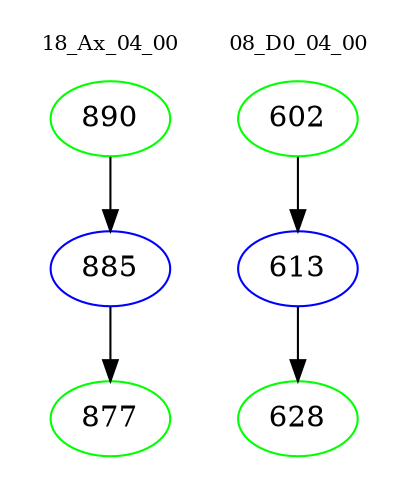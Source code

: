 digraph{
subgraph cluster_0 {
color = white
label = "18_Ax_04_00";
fontsize=10;
T0_890 [label="890", color="green"]
T0_890 -> T0_885 [color="black"]
T0_885 [label="885", color="blue"]
T0_885 -> T0_877 [color="black"]
T0_877 [label="877", color="green"]
}
subgraph cluster_1 {
color = white
label = "08_D0_04_00";
fontsize=10;
T1_602 [label="602", color="green"]
T1_602 -> T1_613 [color="black"]
T1_613 [label="613", color="blue"]
T1_613 -> T1_628 [color="black"]
T1_628 [label="628", color="green"]
}
}
